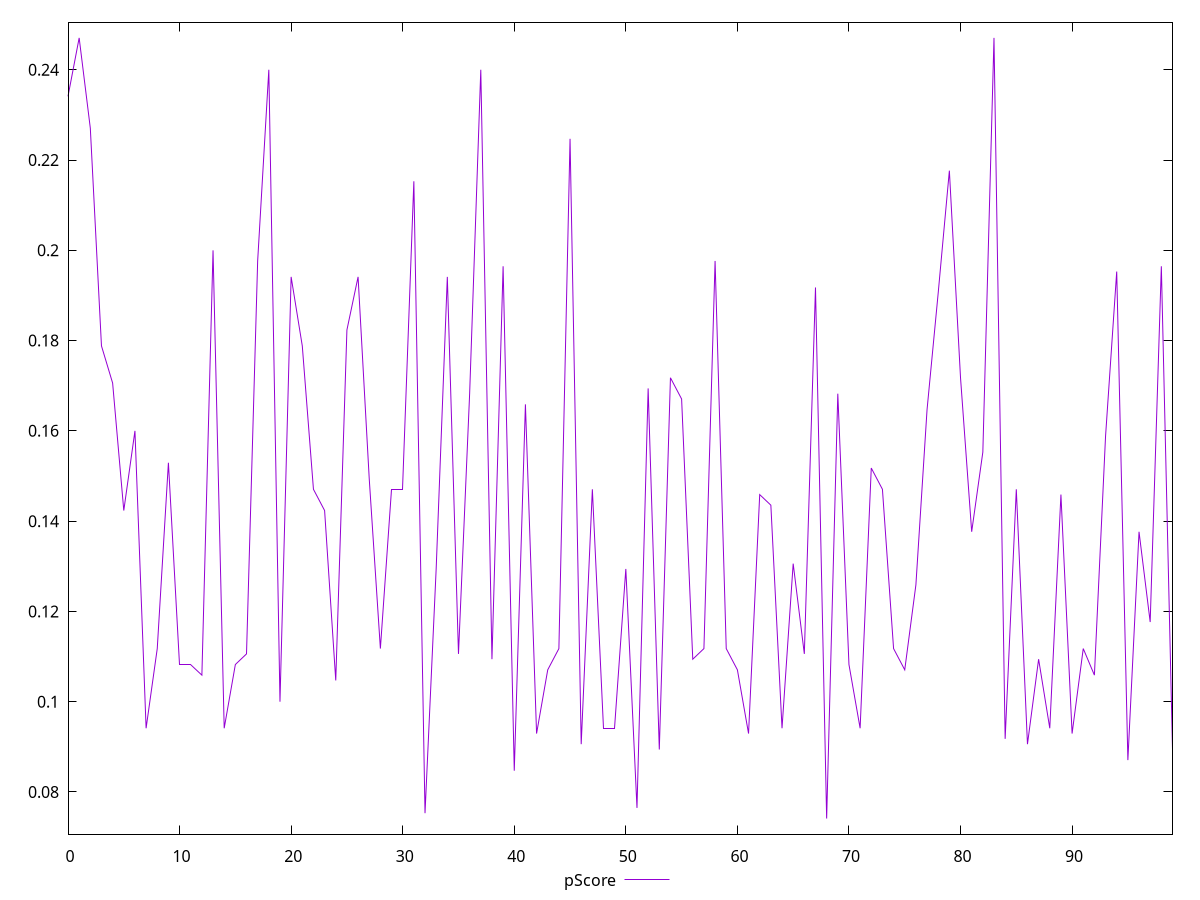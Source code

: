 reset

$pScore <<EOF
0 0.23411764705882354
1 0.24705882352941178
2 0.22705882352941176
3 0.17882352941176471
4 0.17058823529411765
5 0.14235294117647057
6 0.15999999999999998
7 0.09411764705882353
8 0.11176470588235293
9 0.15294117647058825
10 0.10823529411764704
11 0.10823529411764704
12 0.10588235294117648
13 0.2
14 0.09411764705882353
15 0.10823529411764704
16 0.11058823529411765
17 0.1976470588235294
18 0.24
19 0.09999999999999998
20 0.1941176470588235
21 0.17882352941176471
22 0.14705882352941174
23 0.14235294117647057
24 0.10470588235294115
25 0.1823529411764706
26 0.1941176470588235
27 0.14941176470588236
28 0.11176470588235293
29 0.14705882352941174
30 0.14705882352941174
31 0.2152941176470588
32 0.07529411764705879
33 0.12941176470588234
34 0.1941176470588235
35 0.11058823529411765
36 0.16823529411764704
37 0.24
38 0.10941176470588232
39 0.19647058823529412
40 0.08470588235294119
41 0.16588235294117648
42 0.09294117647058825
43 0.10705882352941176
44 0.11176470588235293
45 0.22470588235294114
46 0.09058823529411764
47 0.14705882352941174
48 0.09411764705882353
49 0.09411764705882353
50 0.12941176470588234
51 0.07647058823529412
52 0.16941176470588232
53 0.08941176470588236
54 0.17176470588235293
55 0.16705882352941176
56 0.10941176470588232
57 0.11176470588235293
58 0.1976470588235294
59 0.11176470588235293
60 0.10705882352941176
61 0.09294117647058825
62 0.14588235294117646
63 0.14352941176470585
64 0.09411764705882353
65 0.13058823529411762
66 0.11058823529411765
67 0.19176470588235295
68 0.07411764705882351
69 0.16823529411764704
70 0.10823529411764704
71 0.09411764705882353
72 0.1517647058823529
73 0.14705882352941174
74 0.11176470588235293
75 0.10705882352941176
76 0.12588235294117645
77 0.16470588235294115
78 0.19058823529411761
79 0.21764705882352942
80 0.17176470588235293
81 0.1376470588235294
82 0.1552941176470588
83 0.24705882352941178
84 0.09176470588235291
85 0.14705882352941174
86 0.09058823529411764
87 0.10941176470588232
88 0.09411764705882353
89 0.14588235294117646
90 0.09294117647058825
91 0.11176470588235293
92 0.10588235294117648
93 0.1588235294117647
94 0.19529411764705884
95 0.08705882352941174
96 0.1376470588235294
97 0.11764705882352938
98 0.19647058823529412
99 0.08941176470588236
EOF

set key outside below
set xrange [0:99]
set yrange [0.07065882352941175:0.25051764705882357]
set trange [0.07065882352941175:0.25051764705882357]
set terminal svg size 640, 500 enhanced background rgb 'white'
set output "reports/report_00028_2021-02-24T12-49-42.674Z/unused-javascript/samples/astro/pScore/values.svg"

plot $pScore title "pScore" with line

reset
